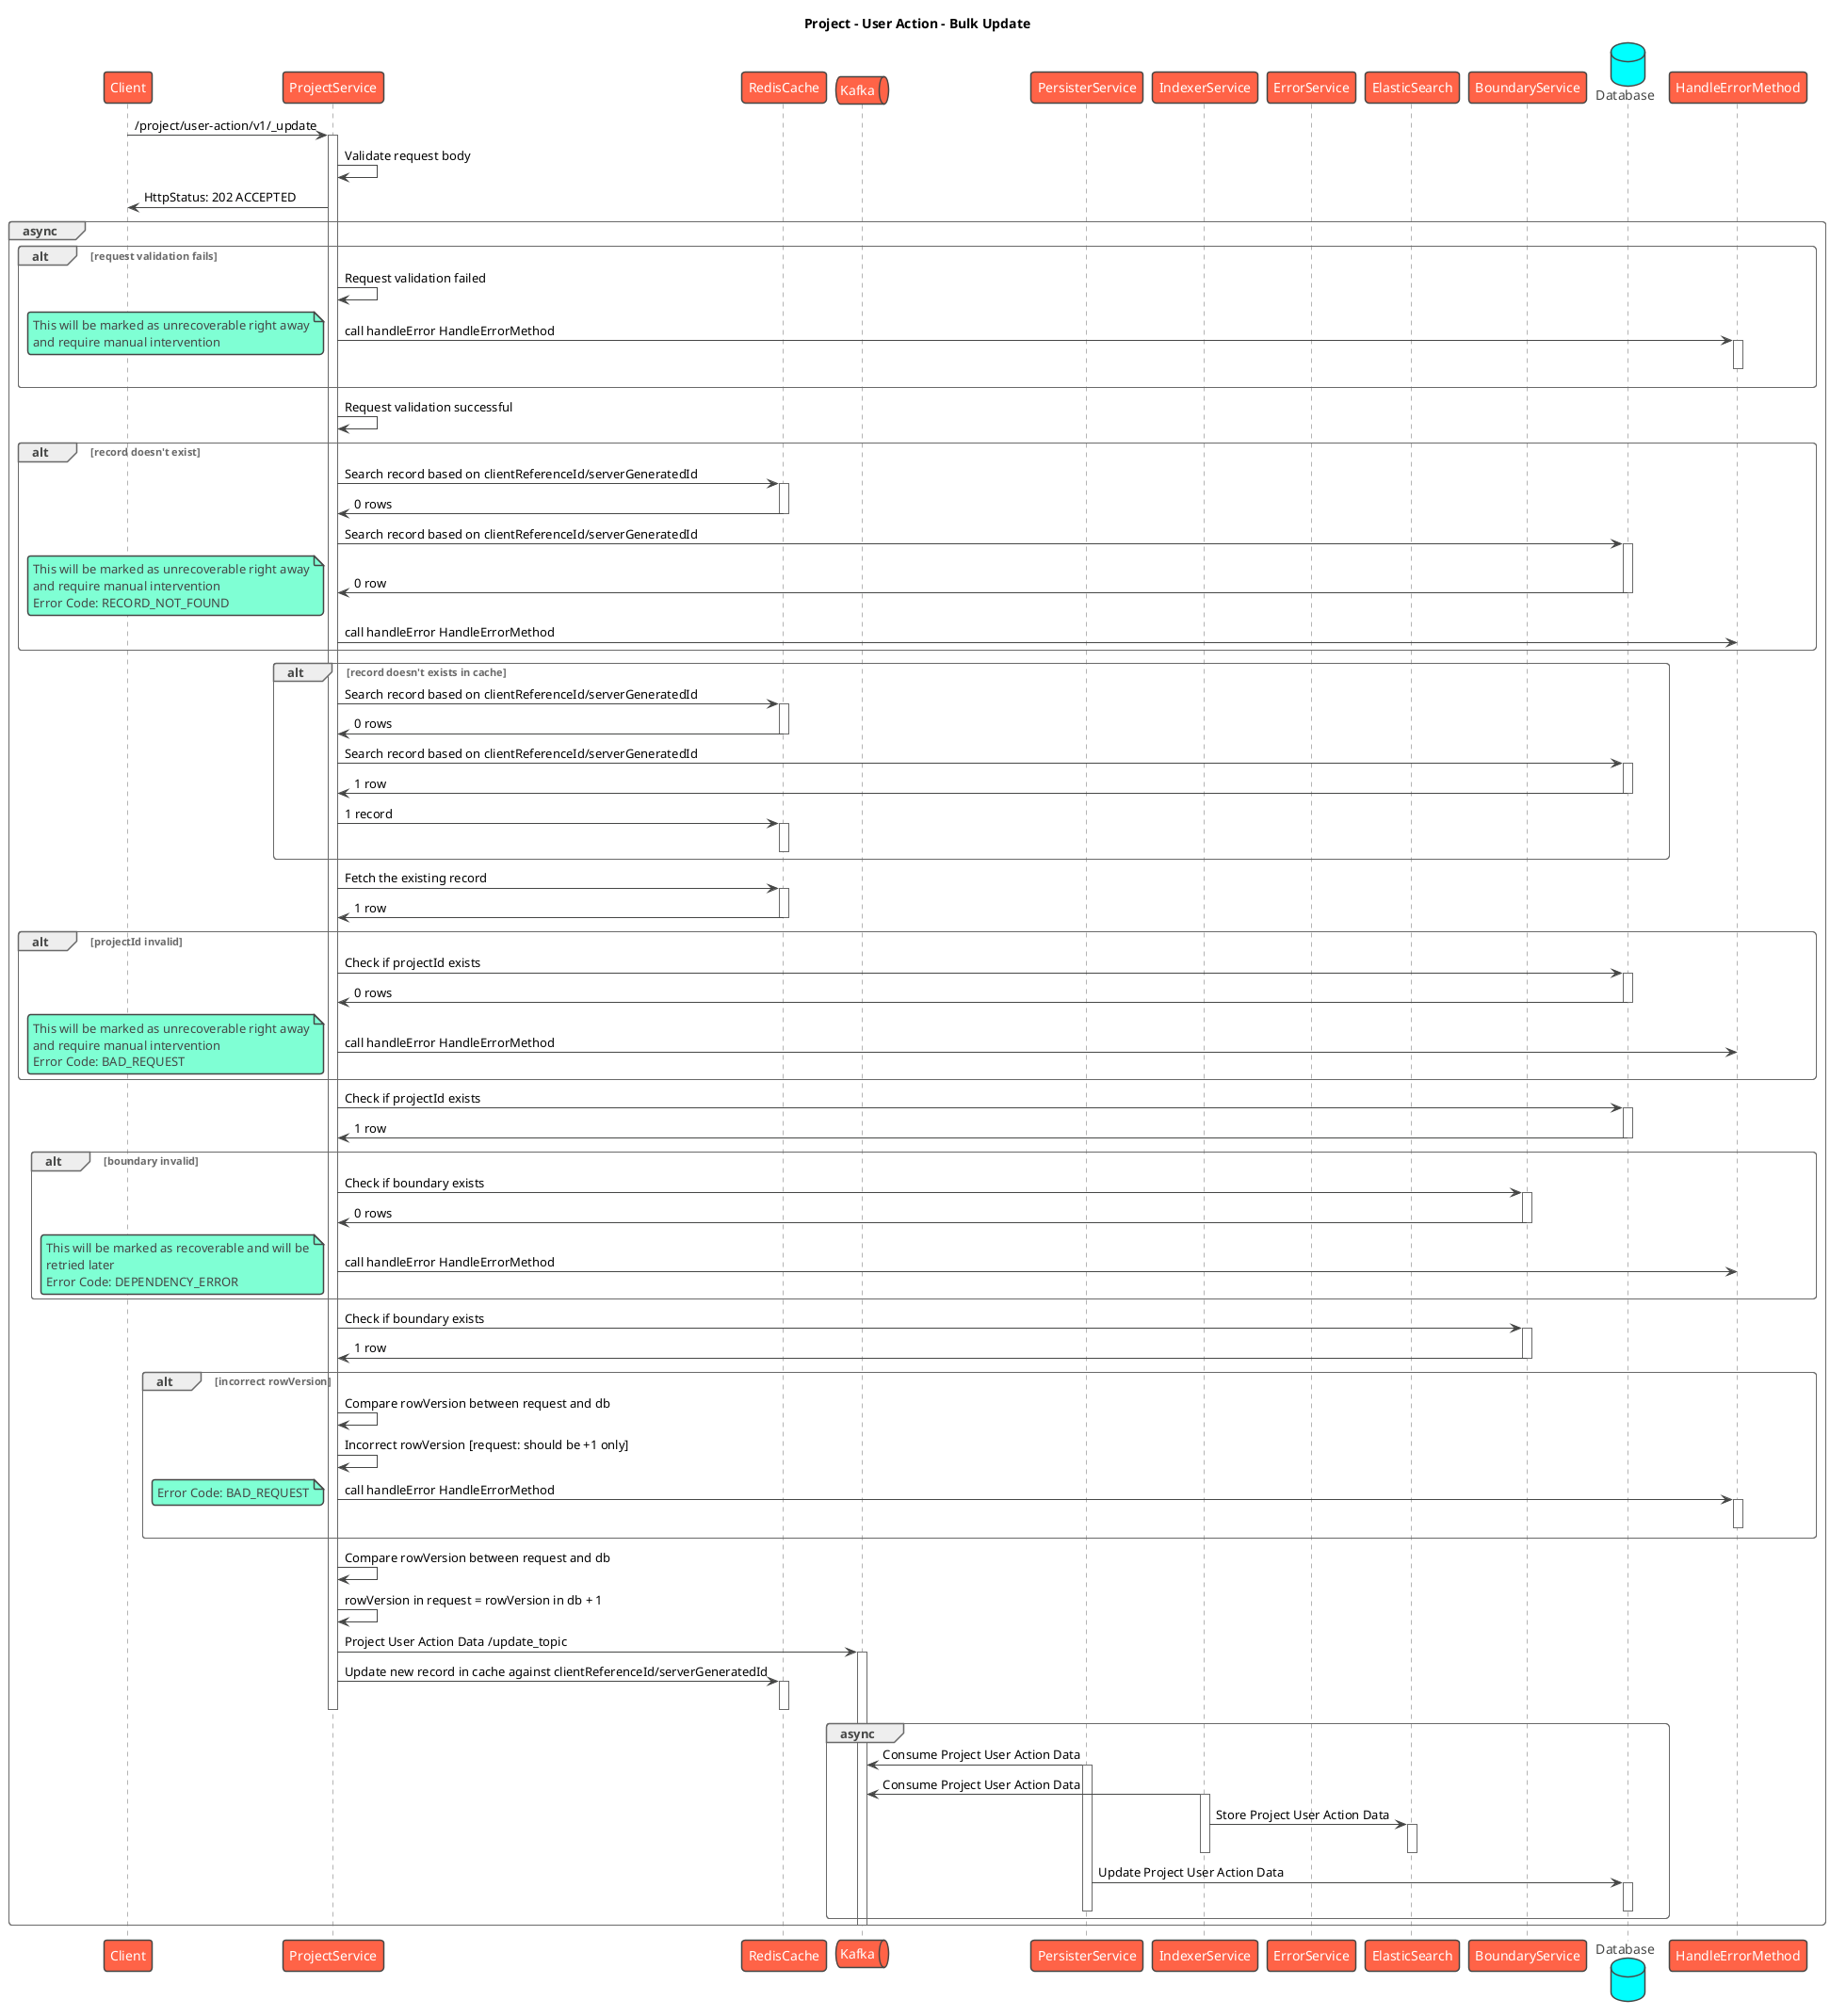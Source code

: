 @startuml
title Project - User Action - Bulk Update
!theme vibrant
participant Client as c
participant ProjectService as s
participant RedisCache as rc
queue Kafka as k
participant PersisterService as prs
participant IndexerService as idx
participant ErrorService as es
participant ElasticSearch as el
participant BoundaryService as bs
database Database as db
participant HandleErrorMethod as he
c -> s : /project/user-action/v1/_update
activate s
s -> s: Validate request body
s -> c: HttpStatus: 202 ACCEPTED
group async
alt request validation fails
    s -> s: Request validation failed
    s -> he: call handleError HandleErrorMethod
    activate he
    deactivate he
    note left
        This will be marked as unrecoverable right away
        and require manual intervention
    end note

end
s -> s: Request validation successful
alt record doesn't exist
    s -> rc: Search record based on clientReferenceId/serverGeneratedId
    activate rc
    rc -> s: 0 rows
    deactivate rc
    s -> db: Search record based on clientReferenceId/serverGeneratedId
    activate db
    db -> s: 0 row
    deactivate db
    note left
        This will be marked as unrecoverable right away
        and require manual intervention
        Error Code: RECORD_NOT_FOUND
    end note
    s -> he: call handleError HandleErrorMethod
end
alt record doesn't exists in cache
    s -> rc: Search record based on clientReferenceId/serverGeneratedId
    activate rc
    rc -> s: 0 rows
    deactivate rc
    s -> db: Search record based on clientReferenceId/serverGeneratedId
    activate db
    db -> s: 1 row
    deactivate db
    s -> rc: 1 record
    activate rc
    deactivate rc
end
s -> rc: Fetch the existing record
activate rc
rc -> s: 1 row
deactivate rc
alt projectId invalid
    s -> db: Check if projectId exists
    activate db
    db -> s: 0 rows
    deactivate db
    s -> he: call handleError HandleErrorMethod
        note left
            This will be marked as unrecoverable right away
            and require manual intervention
            Error Code: BAD_REQUEST
        end note
end
s -> db: Check if projectId exists
activate db
db -> s: 1 row
deactivate db
alt boundary invalid
    s -> bs: Check if boundary exists
    activate bs
    bs -> s: 0 rows
    deactivate bs
    s -> he: call handleError HandleErrorMethod
    note left
        This will be marked as recoverable and will be
        retried later
        Error Code: DEPENDENCY_ERROR
    end note
end
s -> bs: Check if boundary exists
activate bs
bs -> s: 1 row
deactivate bs
alt incorrect rowVersion
        s -> s: Compare rowVersion between request and db
        s -> s: Incorrect rowVersion [request: should be +1 only]
        s -> he: call handleError HandleErrorMethod
        activate he
        deactivate he
        note left
          Error Code: BAD_REQUEST
        end note
    end
s -> s: Compare rowVersion between request and db
s -> s: rowVersion in request = rowVersion in db + 1
s -> k: Project User Action Data /update_topic
activate k
s -> rc: Update new record in cache against clientReferenceId/serverGeneratedId
activate rc
deactivate rc
deactivate s
group async
    prs -> k: Consume Project User Action Data
    activate prs
    idx -> k: Consume Project User Action Data
    activate idx
    idx -> el: Store Project User Action Data
    activate el
    deactivate el
    deactivate idx
    prs -> db: Update Project User Action Data
    activate db
    deactivate db
    deactivate prs
end
deactivate k
end
@enduml